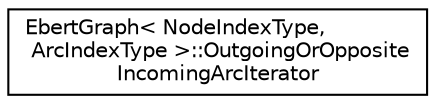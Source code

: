 digraph "Graphical Class Hierarchy"
{
 // LATEX_PDF_SIZE
  edge [fontname="Helvetica",fontsize="10",labelfontname="Helvetica",labelfontsize="10"];
  node [fontname="Helvetica",fontsize="10",shape=record];
  rankdir="LR";
  Node0 [label="EbertGraph\< NodeIndexType,\l ArcIndexType \>::OutgoingOrOpposite\lIncomingArcIterator",height=0.2,width=0.4,color="black", fillcolor="white", style="filled",URL="$classoperations__research_1_1_ebert_graph_1_1_outgoing_or_opposite_incoming_arc_iterator.html",tooltip=" "];
}
